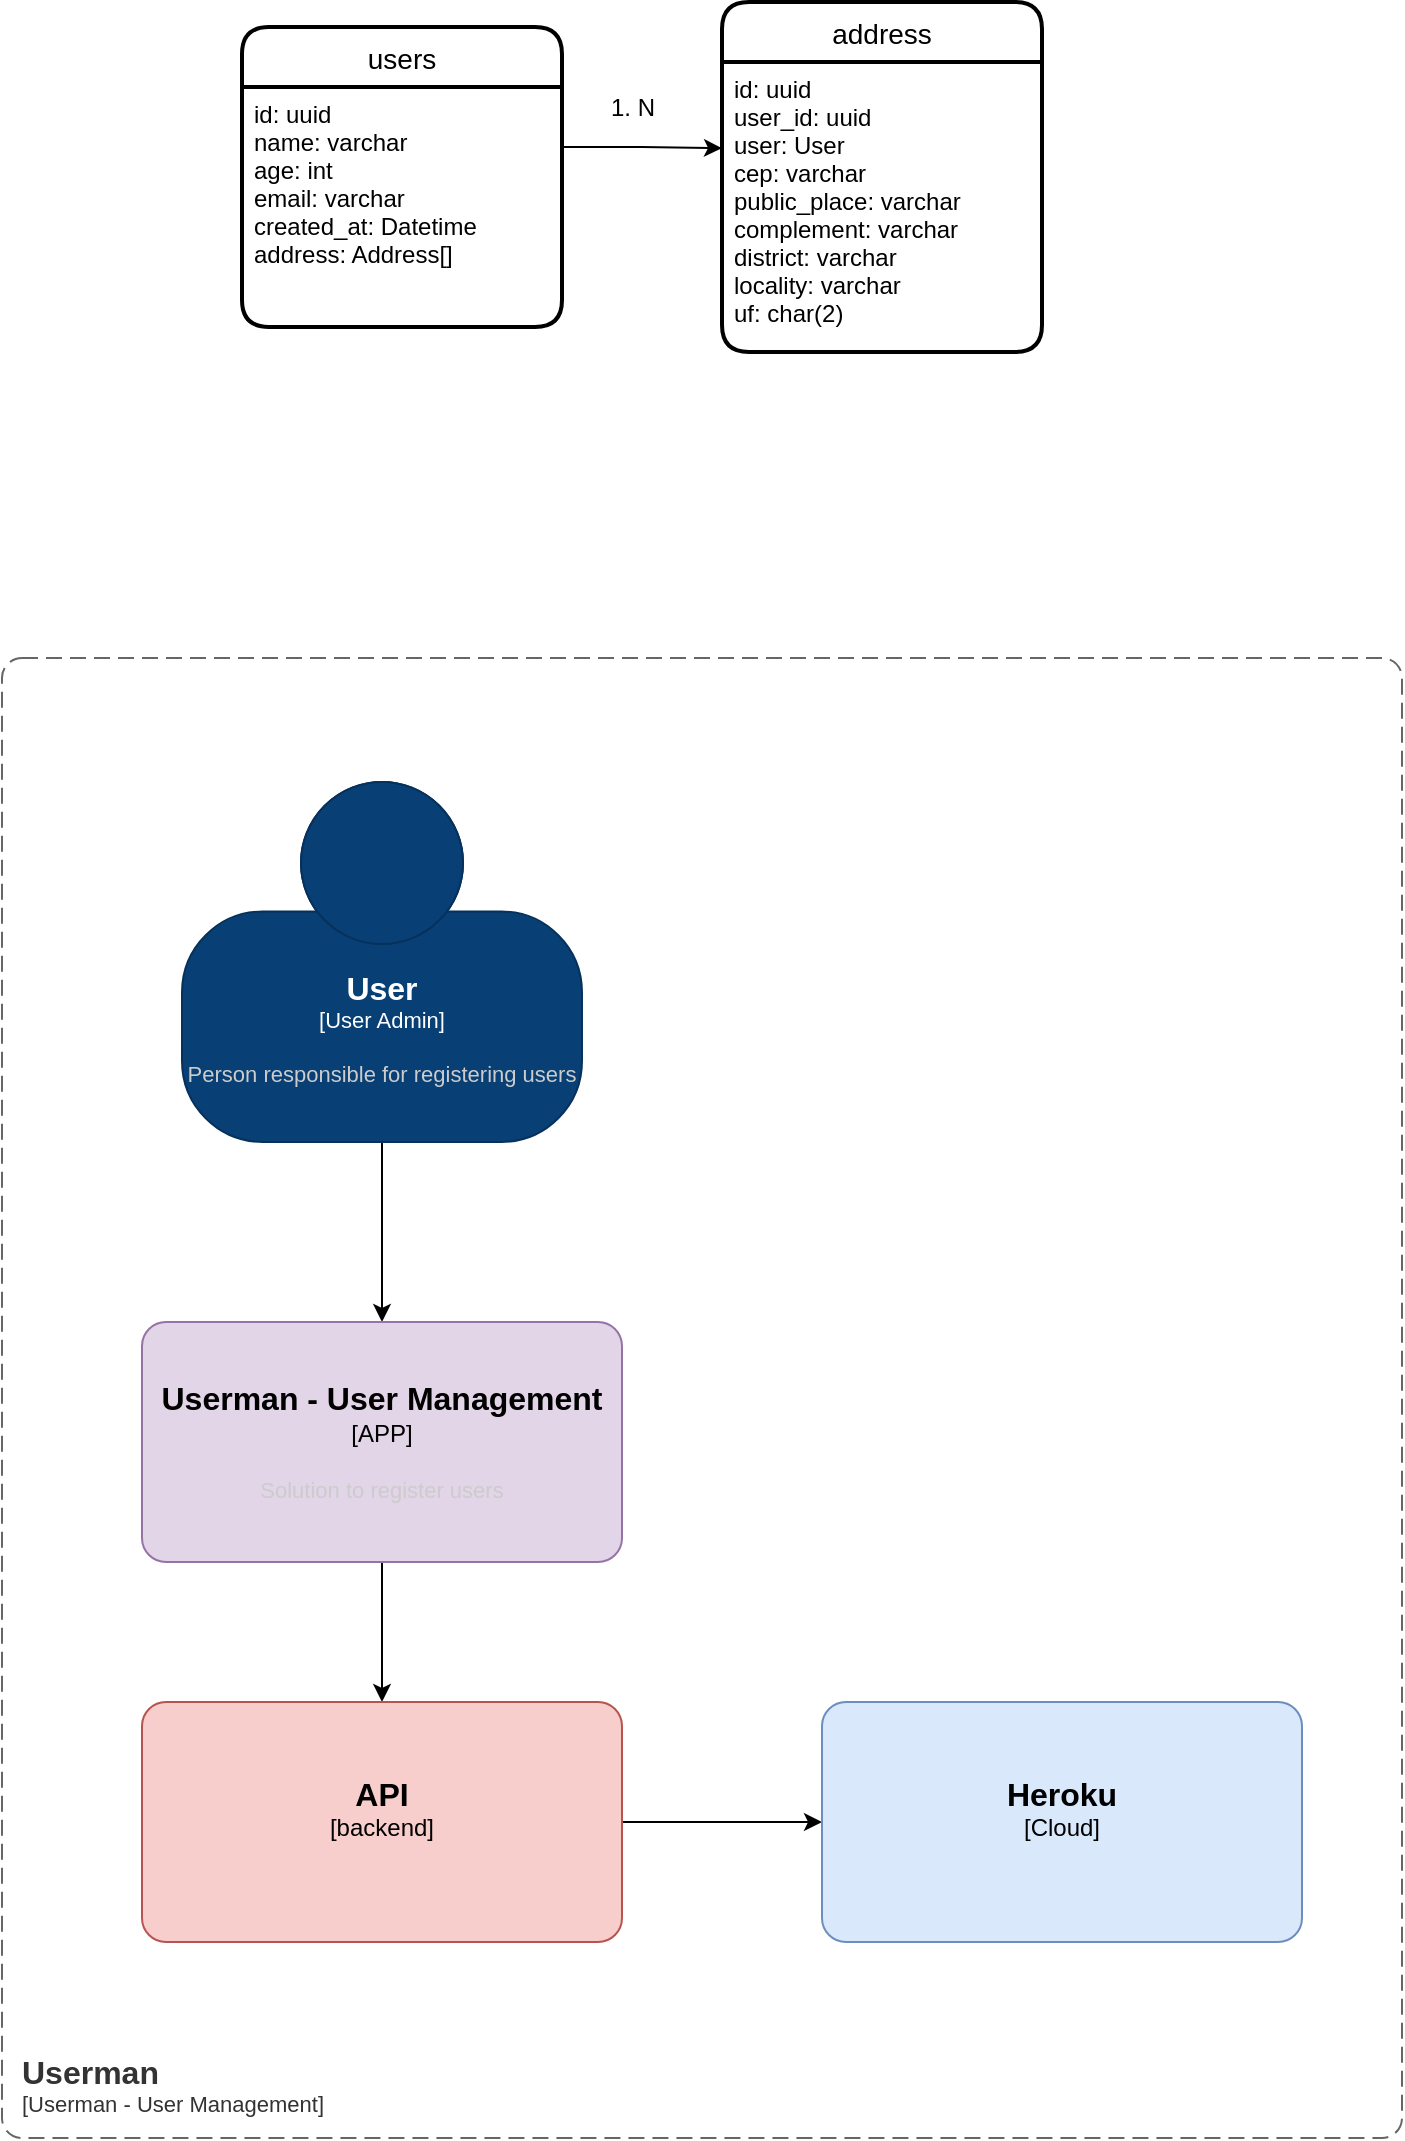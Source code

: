 <mxfile version="20.5.1" type="device" pages="2"><diagram id="fRfmKZ2AWHIosZYJ9MFT" name="Context"><mxGraphModel dx="1157" dy="693" grid="1" gridSize="10" guides="1" tooltips="1" connect="1" arrows="1" fold="1" page="1" pageScale="1" pageWidth="827" pageHeight="1169" math="0" shadow="0"><root><mxCell id="0"/><mxCell id="1" parent="0"/><mxCell id="eD-kR6iLnN8t3IF92UXF-1" value="users" style="swimlane;childLayout=stackLayout;horizontal=1;startSize=30;horizontalStack=0;rounded=1;fontSize=14;fontStyle=0;strokeWidth=2;resizeParent=0;resizeLast=1;shadow=0;dashed=0;align=center;" parent="1" vertex="1"><mxGeometry x="160" y="382.5" width="160" height="150" as="geometry"/></mxCell><mxCell id="eD-kR6iLnN8t3IF92UXF-2" value="id: uuid&#10;name: varchar&#10;age: int&#10;email: varchar&#10;created_at: Datetime&#10;address: Address[]" style="align=left;strokeColor=none;fillColor=none;spacingLeft=4;fontSize=12;verticalAlign=top;resizable=0;rotatable=0;part=1;" parent="eD-kR6iLnN8t3IF92UXF-1" vertex="1"><mxGeometry y="30" width="160" height="120" as="geometry"/></mxCell><mxCell id="eD-kR6iLnN8t3IF92UXF-3" value="address" style="swimlane;childLayout=stackLayout;horizontal=1;startSize=30;horizontalStack=0;rounded=1;fontSize=14;fontStyle=0;strokeWidth=2;resizeParent=0;resizeLast=1;shadow=0;dashed=0;align=center;" parent="1" vertex="1"><mxGeometry x="400" y="370" width="160" height="175" as="geometry"/></mxCell><mxCell id="eD-kR6iLnN8t3IF92UXF-4" value="id: uuid&#10;user_id: uuid&#10;user: User&#10;cep: varchar&#10;public_place: varchar&#10;complement: varchar&#10;district: varchar&#10;locality: varchar&#10;uf: char(2)" style="align=left;strokeColor=none;fillColor=none;spacingLeft=4;fontSize=12;verticalAlign=top;resizable=0;rotatable=0;part=1;" parent="eD-kR6iLnN8t3IF92UXF-3" vertex="1"><mxGeometry y="30" width="160" height="145" as="geometry"/></mxCell><mxCell id="eD-kR6iLnN8t3IF92UXF-23" value="1. N" style="text;html=1;align=center;verticalAlign=middle;resizable=0;points=[];autosize=1;strokeColor=none;fillColor=none;" parent="1" vertex="1"><mxGeometry x="330" y="407.5" width="50" height="30" as="geometry"/></mxCell><mxCell id="eD-kR6iLnN8t3IF92UXF-27" style="edgeStyle=orthogonalEdgeStyle;rounded=0;orthogonalLoop=1;jettySize=auto;html=1;exitX=1;exitY=0.25;exitDx=0;exitDy=0;entryX=0;entryY=0.297;entryDx=0;entryDy=0;entryPerimeter=0;" parent="1" source="eD-kR6iLnN8t3IF92UXF-2" target="eD-kR6iLnN8t3IF92UXF-4" edge="1"><mxGeometry relative="1" as="geometry"/></mxCell><mxCell id="WaaN9lRH7f5dBJz0AThG-5" style="edgeStyle=orthogonalEdgeStyle;rounded=0;orthogonalLoop=1;jettySize=auto;html=1;entryX=0.5;entryY=0;entryDx=0;entryDy=0;entryPerimeter=0;" edge="1" parent="1" source="WaaN9lRH7f5dBJz0AThG-1" target="WaaN9lRH7f5dBJz0AThG-2"><mxGeometry relative="1" as="geometry"/></mxCell><object placeholders="1" c4Name="User" c4Type="User Admin" c4Description="Person responsible for registering users" label="&lt;font style=&quot;font-size: 16px&quot;&gt;&lt;b&gt;%c4Name%&lt;/b&gt;&lt;/font&gt;&lt;div&gt;[%c4Type%]&lt;/div&gt;&lt;br&gt;&lt;div&gt;&lt;font style=&quot;font-size: 11px&quot;&gt;&lt;font color=&quot;#cccccc&quot;&gt;%c4Description%&lt;/font&gt;&lt;/div&gt;" id="WaaN9lRH7f5dBJz0AThG-1"><mxCell style="html=1;fontSize=11;dashed=0;whiteSpace=wrap;fillColor=#083F75;strokeColor=#06315C;fontColor=#ffffff;shape=mxgraph.c4.person2;align=center;metaEdit=1;points=[[0.5,0,0],[1,0.5,0],[1,0.75,0],[0.75,1,0],[0.5,1,0],[0.25,1,0],[0,0.75,0],[0,0.5,0]];resizable=0;" vertex="1" parent="1"><mxGeometry x="130" y="760" width="200" height="180" as="geometry"/></mxCell></object><mxCell id="WaaN9lRH7f5dBJz0AThG-8" style="edgeStyle=orthogonalEdgeStyle;rounded=0;orthogonalLoop=1;jettySize=auto;html=1;exitX=0.5;exitY=1;exitDx=0;exitDy=0;exitPerimeter=0;entryX=0.5;entryY=0;entryDx=0;entryDy=0;entryPerimeter=0;" edge="1" parent="1" source="WaaN9lRH7f5dBJz0AThG-2" target="WaaN9lRH7f5dBJz0AThG-3"><mxGeometry relative="1" as="geometry"/></mxCell><object placeholders="1" c4Name="Userman - User Management" c4Type="APP" c4Description="Solution to register users" label="&lt;font style=&quot;font-size: 16px&quot;&gt;&lt;b&gt;%c4Name%&lt;/b&gt;&lt;/font&gt;&lt;div&gt;[%c4Type%]&lt;/div&gt;&lt;br&gt;&lt;div&gt;&lt;font style=&quot;font-size: 11px&quot;&gt;&lt;font color=&quot;#cccccc&quot;&gt;%c4Description%&lt;/font&gt;&lt;/div&gt;" id="WaaN9lRH7f5dBJz0AThG-2"><mxCell style="rounded=1;whiteSpace=wrap;html=1;labelBackgroundColor=none;fillColor=#e1d5e7;align=center;arcSize=10;strokeColor=#9673a6;metaEdit=1;resizable=0;points=[[0.25,0,0],[0.5,0,0],[0.75,0,0],[1,0.25,0],[1,0.5,0],[1,0.75,0],[0.75,1,0],[0.5,1,0],[0.25,1,0],[0,0.75,0],[0,0.5,0],[0,0.25,0]];" vertex="1" parent="1"><mxGeometry x="110" y="1030" width="240" height="120" as="geometry"/></mxCell></object><mxCell id="WaaN9lRH7f5dBJz0AThG-10" style="edgeStyle=orthogonalEdgeStyle;rounded=0;orthogonalLoop=1;jettySize=auto;html=1;entryX=0;entryY=0.5;entryDx=0;entryDy=0;entryPerimeter=0;" edge="1" parent="1" source="WaaN9lRH7f5dBJz0AThG-3" target="WaaN9lRH7f5dBJz0AThG-9"><mxGeometry relative="1" as="geometry"><mxPoint x="420" y="1280" as="targetPoint"/></mxGeometry></mxCell><object placeholders="1" c4Name="API" c4Type="backend" c4Description="" label="&lt;font style=&quot;font-size: 16px&quot;&gt;&lt;b&gt;%c4Name%&lt;/b&gt;&lt;/font&gt;&lt;div&gt;[%c4Type%]&lt;/div&gt;&lt;br&gt;&lt;div&gt;&lt;font style=&quot;font-size: 11px&quot;&gt;&lt;font color=&quot;#cccccc&quot;&gt;%c4Description%&lt;/font&gt;&lt;/div&gt;" link="data:page/id,cGIVrCb3uqK27LL_XKzI" id="WaaN9lRH7f5dBJz0AThG-3"><mxCell style="rounded=1;whiteSpace=wrap;html=1;labelBackgroundColor=none;fillColor=#f8cecc;align=center;arcSize=10;strokeColor=#b85450;metaEdit=1;resizable=0;points=[[0.25,0,0],[0.5,0,0],[0.75,0,0],[1,0.25,0],[1,0.5,0],[1,0.75,0],[0.75,1,0],[0.5,1,0],[0.25,1,0],[0,0.75,0],[0,0.5,0],[0,0.25,0]];" vertex="1" parent="1"><mxGeometry x="110" y="1220" width="240" height="120" as="geometry"/></mxCell></object><object placeholders="1" c4Name="Heroku" c4Type="Cloud" c4Description="" label="&lt;font style=&quot;font-size: 16px&quot;&gt;&lt;b&gt;%c4Name%&lt;/b&gt;&lt;/font&gt;&lt;div&gt;[%c4Type%]&lt;/div&gt;&lt;br&gt;&lt;div&gt;&lt;font style=&quot;font-size: 11px&quot;&gt;&lt;font color=&quot;#cccccc&quot;&gt;%c4Description%&lt;/font&gt;&lt;/div&gt;" id="WaaN9lRH7f5dBJz0AThG-9"><mxCell style="rounded=1;whiteSpace=wrap;html=1;labelBackgroundColor=none;fillColor=#dae8fc;align=center;arcSize=10;strokeColor=#6c8ebf;metaEdit=1;resizable=0;points=[[0.25,0,0],[0.5,0,0],[0.75,0,0],[1,0.25,0],[1,0.5,0],[1,0.75,0],[0.75,1,0],[0.5,1,0],[0.25,1,0],[0,0.75,0],[0,0.5,0],[0,0.25,0]];" vertex="1" parent="1"><mxGeometry x="450" y="1220" width="240" height="120" as="geometry"/></mxCell></object><object placeholders="1" c4Name="Userman" c4Type="" c4Application="Userman - User Management" label="&lt;font style=&quot;font-size: 16px&quot;&gt;&lt;b&gt;&lt;div style=&quot;text-align: left&quot;&gt;%c4Name%&lt;/div&gt;&lt;/b&gt;&lt;/font&gt;&lt;div style=&quot;text-align: left&quot;&gt;[%c4Application%]&lt;/div&gt;" id="WaaN9lRH7f5dBJz0AThG-12"><mxCell style="rounded=1;fontSize=11;whiteSpace=wrap;html=1;dashed=1;arcSize=20;fillColor=none;strokeColor=#666666;fontColor=#333333;labelBackgroundColor=none;align=left;verticalAlign=bottom;labelBorderColor=none;spacingTop=0;spacing=10;dashPattern=8 4;metaEdit=1;rotatable=0;perimeter=rectanglePerimeter;noLabel=0;labelPadding=0;allowArrows=0;connectable=0;expand=0;recursiveResize=0;editable=1;pointerEvents=0;absoluteArcSize=1;points=[[0.25,0,0],[0.5,0,0],[0.75,0,0],[1,0.25,0],[1,0.5,0],[1,0.75,0],[0.75,1,0],[0.5,1,0],[0.25,1,0],[0,0.75,0],[0,0.5,0],[0,0.25,0]];" vertex="1" parent="1"><mxGeometry x="40" y="698" width="700" height="740" as="geometry"/></mxCell></object></root></mxGraphModel></diagram><diagram id="cGIVrCb3uqK27LL_XKzI" name="Container"><mxGraphModel dx="1848" dy="1781" grid="1" gridSize="10" guides="1" tooltips="1" connect="1" arrows="1" fold="1" page="1" pageScale="1" pageWidth="827" pageHeight="1169" math="0" shadow="0"><root><mxCell id="0"/><mxCell id="1" parent="0"/><object placeholders="1" c4Type="database" c4Container="Heroku Database" c4Technology="Postgres" c4Description="" label="&lt;font style=&quot;font-size: 16px&quot;&gt;&lt;b&gt;%c4Type%&lt;/b&gt;&lt;/font&gt;&lt;div&gt;[%c4Container%:&amp;nbsp;%c4Technology%]&lt;/div&gt;&lt;br&gt;&lt;div&gt;&lt;font style=&quot;font-size: 11px&quot;&gt;&lt;font color=&quot;#E6E6E6&quot;&gt;%c4Description%&lt;/font&gt;&lt;/div&gt;" id="Fu5wjV1LoXb5p_16gET1-1"><mxCell style="shape=cylinder3;size=15;whiteSpace=wrap;html=1;boundedLbl=1;rounded=0;labelBackgroundColor=none;fillColor=#23A2D9;fontSize=12;fontColor=#ffffff;align=center;strokeColor=#0E7DAD;metaEdit=1;points=[[0.5,0,0],[1,0.25,0],[1,0.5,0],[1,0.75,0],[0.5,1,0],[0,0.75,0],[0,0.5,0],[0,0.25,0]];resizable=0;" vertex="1" parent="1"><mxGeometry x="180" y="390" width="240" height="120" as="geometry"/></mxCell></object><mxCell id="Fu5wjV1LoXb5p_16gET1-3" style="edgeStyle=orthogonalEdgeStyle;rounded=0;orthogonalLoop=1;jettySize=auto;html=1;entryX=0.5;entryY=0;entryDx=0;entryDy=0;entryPerimeter=0;" edge="1" parent="1" source="Fu5wjV1LoXb5p_16gET1-2" target="Fu5wjV1LoXb5p_16gET1-1"><mxGeometry relative="1" as="geometry"/></mxCell><mxCell id="Rs_bbciJKS8UfiXdEqW5-7" value="PRISMA ORM" style="edgeLabel;html=1;align=center;verticalAlign=middle;resizable=0;points=[];" vertex="1" connectable="0" parent="Fu5wjV1LoXb5p_16gET1-3"><mxGeometry x="-0.354" y="-2" relative="1" as="geometry"><mxPoint as="offset"/></mxGeometry></mxCell><object placeholders="1" c4Name="API" c4Type="backend" c4Technology="NestJs" c4Description="Register users" label="&lt;font style=&quot;font-size: 16px&quot;&gt;&lt;b&gt;%c4Name%&lt;/b&gt;&lt;/font&gt;&lt;div&gt;[%c4Type%: %c4Technology%]&lt;/div&gt;&lt;br&gt;&lt;div&gt;&lt;font style=&quot;font-size: 11px&quot;&gt;&lt;font color=&quot;#E6E6E6&quot;&gt;%c4Description%&lt;/font&gt;&lt;/div&gt;" id="Fu5wjV1LoXb5p_16gET1-2"><mxCell style="rounded=1;whiteSpace=wrap;html=1;fontSize=11;labelBackgroundColor=none;fillColor=#f8cecc;align=center;arcSize=10;strokeColor=#b85450;metaEdit=1;resizable=0;points=[[0.25,0,0],[0.5,0,0],[0.75,0,0],[1,0.25,0],[1,0.5,0],[1,0.75,0],[0.75,1,0],[0.5,1,0],[0.25,1,0],[0,0.75,0],[0,0.5,0],[0,0.25,0]];" vertex="1" parent="1"><mxGeometry x="180" y="80" width="240" height="120" as="geometry"/></mxCell></object><mxCell id="Rs_bbciJKS8UfiXdEqW5-2" style="edgeStyle=orthogonalEdgeStyle;rounded=0;orthogonalLoop=1;jettySize=auto;html=1;exitX=0;exitY=0.75;exitDx=0;exitDy=0;exitPerimeter=0;entryX=0.5;entryY=0;entryDx=0;entryDy=0;entryPerimeter=0;" edge="1" parent="1" source="ELF54zxDRXHMFH00q3Zc-1" target="Rs_bbciJKS8UfiXdEqW5-1"><mxGeometry relative="1" as="geometry"/></mxCell><object placeholders="1" c4Name="User" c4Type="User Admin" c4Description="Person responsible for registering users" label="&lt;font style=&quot;font-size: 16px&quot;&gt;&lt;b&gt;%c4Name%&lt;/b&gt;&lt;/font&gt;&lt;div&gt;[%c4Type%]&lt;/div&gt;&lt;br&gt;&lt;div&gt;&lt;font style=&quot;font-size: 11px&quot;&gt;&lt;font color=&quot;#cccccc&quot;&gt;%c4Description%&lt;/font&gt;&lt;/div&gt;" id="ELF54zxDRXHMFH00q3Zc-1"><mxCell style="html=1;fontSize=11;dashed=0;whiteSpace=wrap;fillColor=#083F75;strokeColor=#06315C;fontColor=#ffffff;shape=mxgraph.c4.person2;align=center;metaEdit=1;points=[[0.5,0,0],[1,0.5,0],[1,0.75,0],[0.75,1,0],[0.5,1,0],[0.25,1,0],[0,0.75,0],[0,0.5,0]];resizable=0;" vertex="1" parent="1"><mxGeometry x="-20" y="-290" width="200" height="180" as="geometry"/></mxCell></object><mxCell id="Rs_bbciJKS8UfiXdEqW5-6" style="edgeStyle=orthogonalEdgeStyle;rounded=0;orthogonalLoop=1;jettySize=auto;html=1;exitX=1;exitY=0.25;exitDx=0;exitDy=0;exitPerimeter=0;entryX=0;entryY=0.25;entryDx=0;entryDy=0;entryPerimeter=0;" edge="1" parent="1" source="Rs_bbciJKS8UfiXdEqW5-1" target="Fu5wjV1LoXb5p_16gET1-2"><mxGeometry relative="1" as="geometry"/></mxCell><object placeholders="1" c4Type="frontend" c4Container="Frontend" c4Technology="ReactJs" c4Description="Web app responsible for registration" label="&lt;font style=&quot;font-size: 16px&quot;&gt;&lt;b&gt;%c4Type%&lt;/b&gt;&lt;/font&gt;&lt;div&gt;[%c4Container%:&amp;nbsp;%c4Technology%]&lt;/div&gt;&lt;br&gt;&lt;div&gt;&lt;font style=&quot;font-size: 11px&quot;&gt;&lt;font color=&quot;#E6E6E6&quot;&gt;%c4Description%&lt;/font&gt;&lt;/div&gt;" id="Rs_bbciJKS8UfiXdEqW5-1"><mxCell style="shape=mxgraph.c4.webBrowserContainer2;whiteSpace=wrap;html=1;boundedLbl=1;rounded=0;labelBackgroundColor=none;strokeColor=#9673a6;fillColor=#e1d5e7;strokeColor=#118ACD;strokeColor2=#0E7DAD;fontSize=12;align=center;metaEdit=1;points=[[0.5,0,0],[1,0.25,0],[1,0.5,0],[1,0.75,0],[0.5,1,0],[0,0.75,0],[0,0.5,0],[0,0.25,0]];resizable=0;" vertex="1" parent="1"><mxGeometry x="-200" y="70" width="240" height="160" as="geometry"/></mxCell></object><mxCell id="Rs_bbciJKS8UfiXdEqW5-5" value="HTTP/Json" style="text;html=1;align=center;verticalAlign=middle;resizable=0;points=[];autosize=1;strokeColor=none;fillColor=none;" vertex="1" parent="1"><mxGeometry x="70" y="115" width="80" height="30" as="geometry"/></mxCell></root></mxGraphModel></diagram></mxfile>